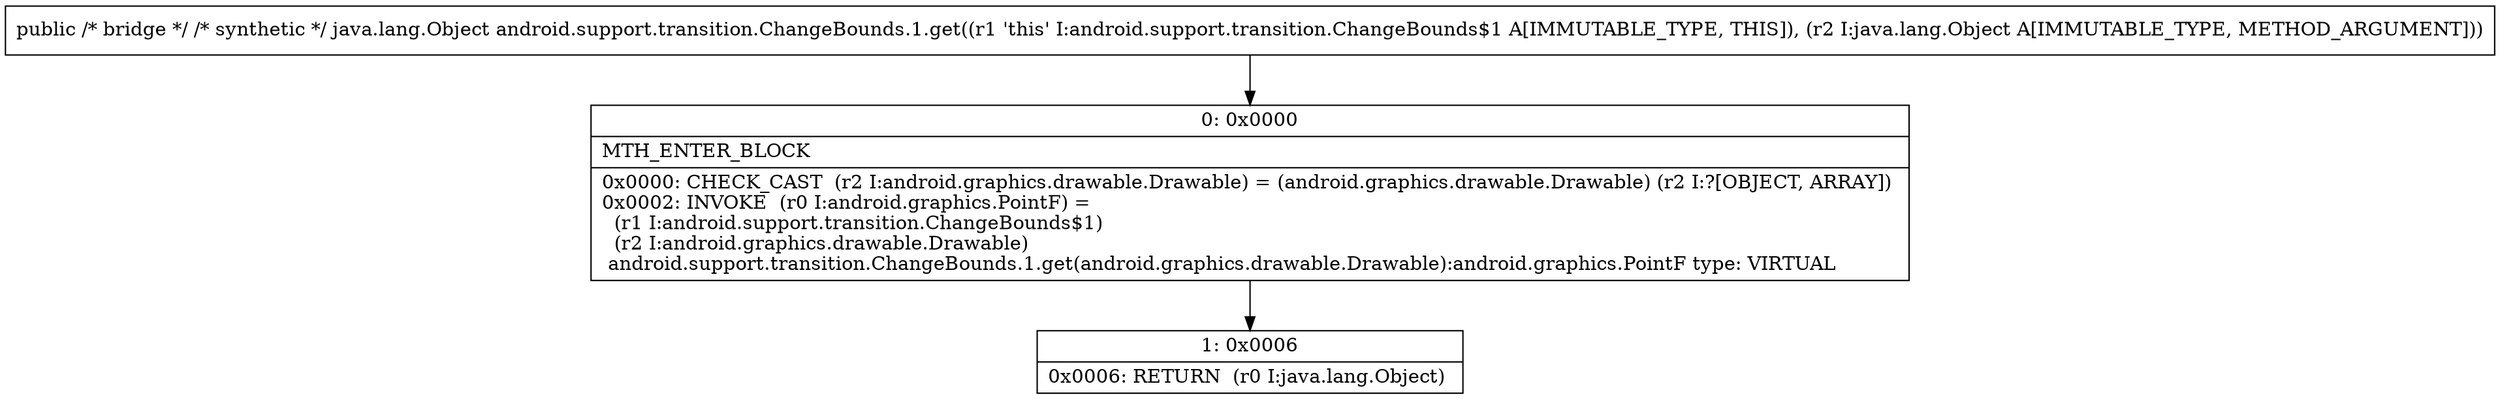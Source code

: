 digraph "CFG forandroid.support.transition.ChangeBounds.1.get(Ljava\/lang\/Object;)Ljava\/lang\/Object;" {
Node_0 [shape=record,label="{0\:\ 0x0000|MTH_ENTER_BLOCK\l|0x0000: CHECK_CAST  (r2 I:android.graphics.drawable.Drawable) = (android.graphics.drawable.Drawable) (r2 I:?[OBJECT, ARRAY]) \l0x0002: INVOKE  (r0 I:android.graphics.PointF) = \l  (r1 I:android.support.transition.ChangeBounds$1)\l  (r2 I:android.graphics.drawable.Drawable)\l android.support.transition.ChangeBounds.1.get(android.graphics.drawable.Drawable):android.graphics.PointF type: VIRTUAL \l}"];
Node_1 [shape=record,label="{1\:\ 0x0006|0x0006: RETURN  (r0 I:java.lang.Object) \l}"];
MethodNode[shape=record,label="{public \/* bridge *\/ \/* synthetic *\/ java.lang.Object android.support.transition.ChangeBounds.1.get((r1 'this' I:android.support.transition.ChangeBounds$1 A[IMMUTABLE_TYPE, THIS]), (r2 I:java.lang.Object A[IMMUTABLE_TYPE, METHOD_ARGUMENT])) }"];
MethodNode -> Node_0;
Node_0 -> Node_1;
}


